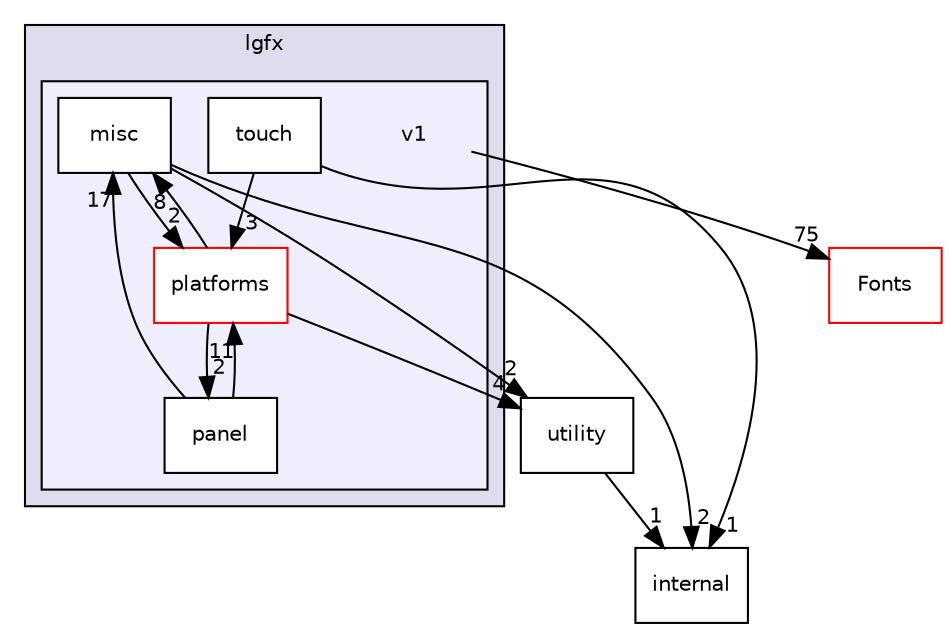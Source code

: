 digraph "v1" {
  compound=true
  node [ fontsize="10", fontname="Helvetica"];
  edge [ labelfontsize="10", labelfontname="Helvetica"];
  subgraph clusterdir_9d027546c025e9fadc122f32118f5ab6 {
    graph [ bgcolor="#ddddee", pencolor="black", label="lgfx" fontname="Helvetica", fontsize="10", URL="dir_9d027546c025e9fadc122f32118f5ab6.html"]
  subgraph clusterdir_8c1d8d9afbd8cc17f5ec9dd9b057a733 {
    graph [ bgcolor="#eeeeff", pencolor="black", label="" URL="dir_8c1d8d9afbd8cc17f5ec9dd9b057a733.html"];
    dir_8c1d8d9afbd8cc17f5ec9dd9b057a733 [shape=plaintext label="v1"];
    dir_eb981cf784ec2a16906480abd80dc959 [shape=box label="misc" color="black" fillcolor="white" style="filled" URL="dir_eb981cf784ec2a16906480abd80dc959.html"];
    dir_616208bcf2061f1cdbbef6fd22cfd764 [shape=box label="panel" color="black" fillcolor="white" style="filled" URL="dir_616208bcf2061f1cdbbef6fd22cfd764.html"];
    dir_1950524174e8219158fe7ad67b7174c6 [shape=box label="platforms" color="red" fillcolor="white" style="filled" URL="dir_1950524174e8219158fe7ad67b7174c6.html"];
    dir_00d00ba2a06b92160dbdf44b635a60c1 [shape=box label="touch" color="black" fillcolor="white" style="filled" URL="dir_00d00ba2a06b92160dbdf44b635a60c1.html"];
  }
  }
  dir_20b27aa10f5ef0a1b155d29039bf6c20 [shape=box label="utility" URL="dir_20b27aa10f5ef0a1b155d29039bf6c20.html"];
  dir_91b7b6d9b53ecaad6591ff4332ea4423 [shape=box label="internal" URL="dir_91b7b6d9b53ecaad6591ff4332ea4423.html"];
  dir_5cfc1377da6cb5947ff1322aa75cfa03 [shape=box label="Fonts" fillcolor="white" style="filled" color="red" URL="dir_5cfc1377da6cb5947ff1322aa75cfa03.html"];
  dir_00d00ba2a06b92160dbdf44b635a60c1->dir_1950524174e8219158fe7ad67b7174c6 [headlabel="3", labeldistance=1.5 headhref="dir_000021_000008.html"];
  dir_00d00ba2a06b92160dbdf44b635a60c1->dir_91b7b6d9b53ecaad6591ff4332ea4423 [headlabel="1", labeldistance=1.5 headhref="dir_000021_000004.html"];
  dir_616208bcf2061f1cdbbef6fd22cfd764->dir_1950524174e8219158fe7ad67b7174c6 [headlabel="11", labeldistance=1.5 headhref="dir_000020_000008.html"];
  dir_616208bcf2061f1cdbbef6fd22cfd764->dir_eb981cf784ec2a16906480abd80dc959 [headlabel="17", labeldistance=1.5 headhref="dir_000020_000007.html"];
  dir_1950524174e8219158fe7ad67b7174c6->dir_616208bcf2061f1cdbbef6fd22cfd764 [headlabel="2", labeldistance=1.5 headhref="dir_000008_000020.html"];
  dir_1950524174e8219158fe7ad67b7174c6->dir_eb981cf784ec2a16906480abd80dc959 [headlabel="8", labeldistance=1.5 headhref="dir_000008_000007.html"];
  dir_1950524174e8219158fe7ad67b7174c6->dir_20b27aa10f5ef0a1b155d29039bf6c20 [headlabel="4", labeldistance=1.5 headhref="dir_000008_000019.html"];
  dir_eb981cf784ec2a16906480abd80dc959->dir_1950524174e8219158fe7ad67b7174c6 [headlabel="2", labeldistance=1.5 headhref="dir_000007_000008.html"];
  dir_eb981cf784ec2a16906480abd80dc959->dir_20b27aa10f5ef0a1b155d29039bf6c20 [headlabel="2", labeldistance=1.5 headhref="dir_000007_000019.html"];
  dir_eb981cf784ec2a16906480abd80dc959->dir_91b7b6d9b53ecaad6591ff4332ea4423 [headlabel="2", labeldistance=1.5 headhref="dir_000007_000004.html"];
  dir_8c1d8d9afbd8cc17f5ec9dd9b057a733->dir_5cfc1377da6cb5947ff1322aa75cfa03 [headlabel="75", labeldistance=1.5 headhref="dir_000006_000005.html"];
  dir_20b27aa10f5ef0a1b155d29039bf6c20->dir_91b7b6d9b53ecaad6591ff4332ea4423 [headlabel="1", labeldistance=1.5 headhref="dir_000019_000004.html"];
}
